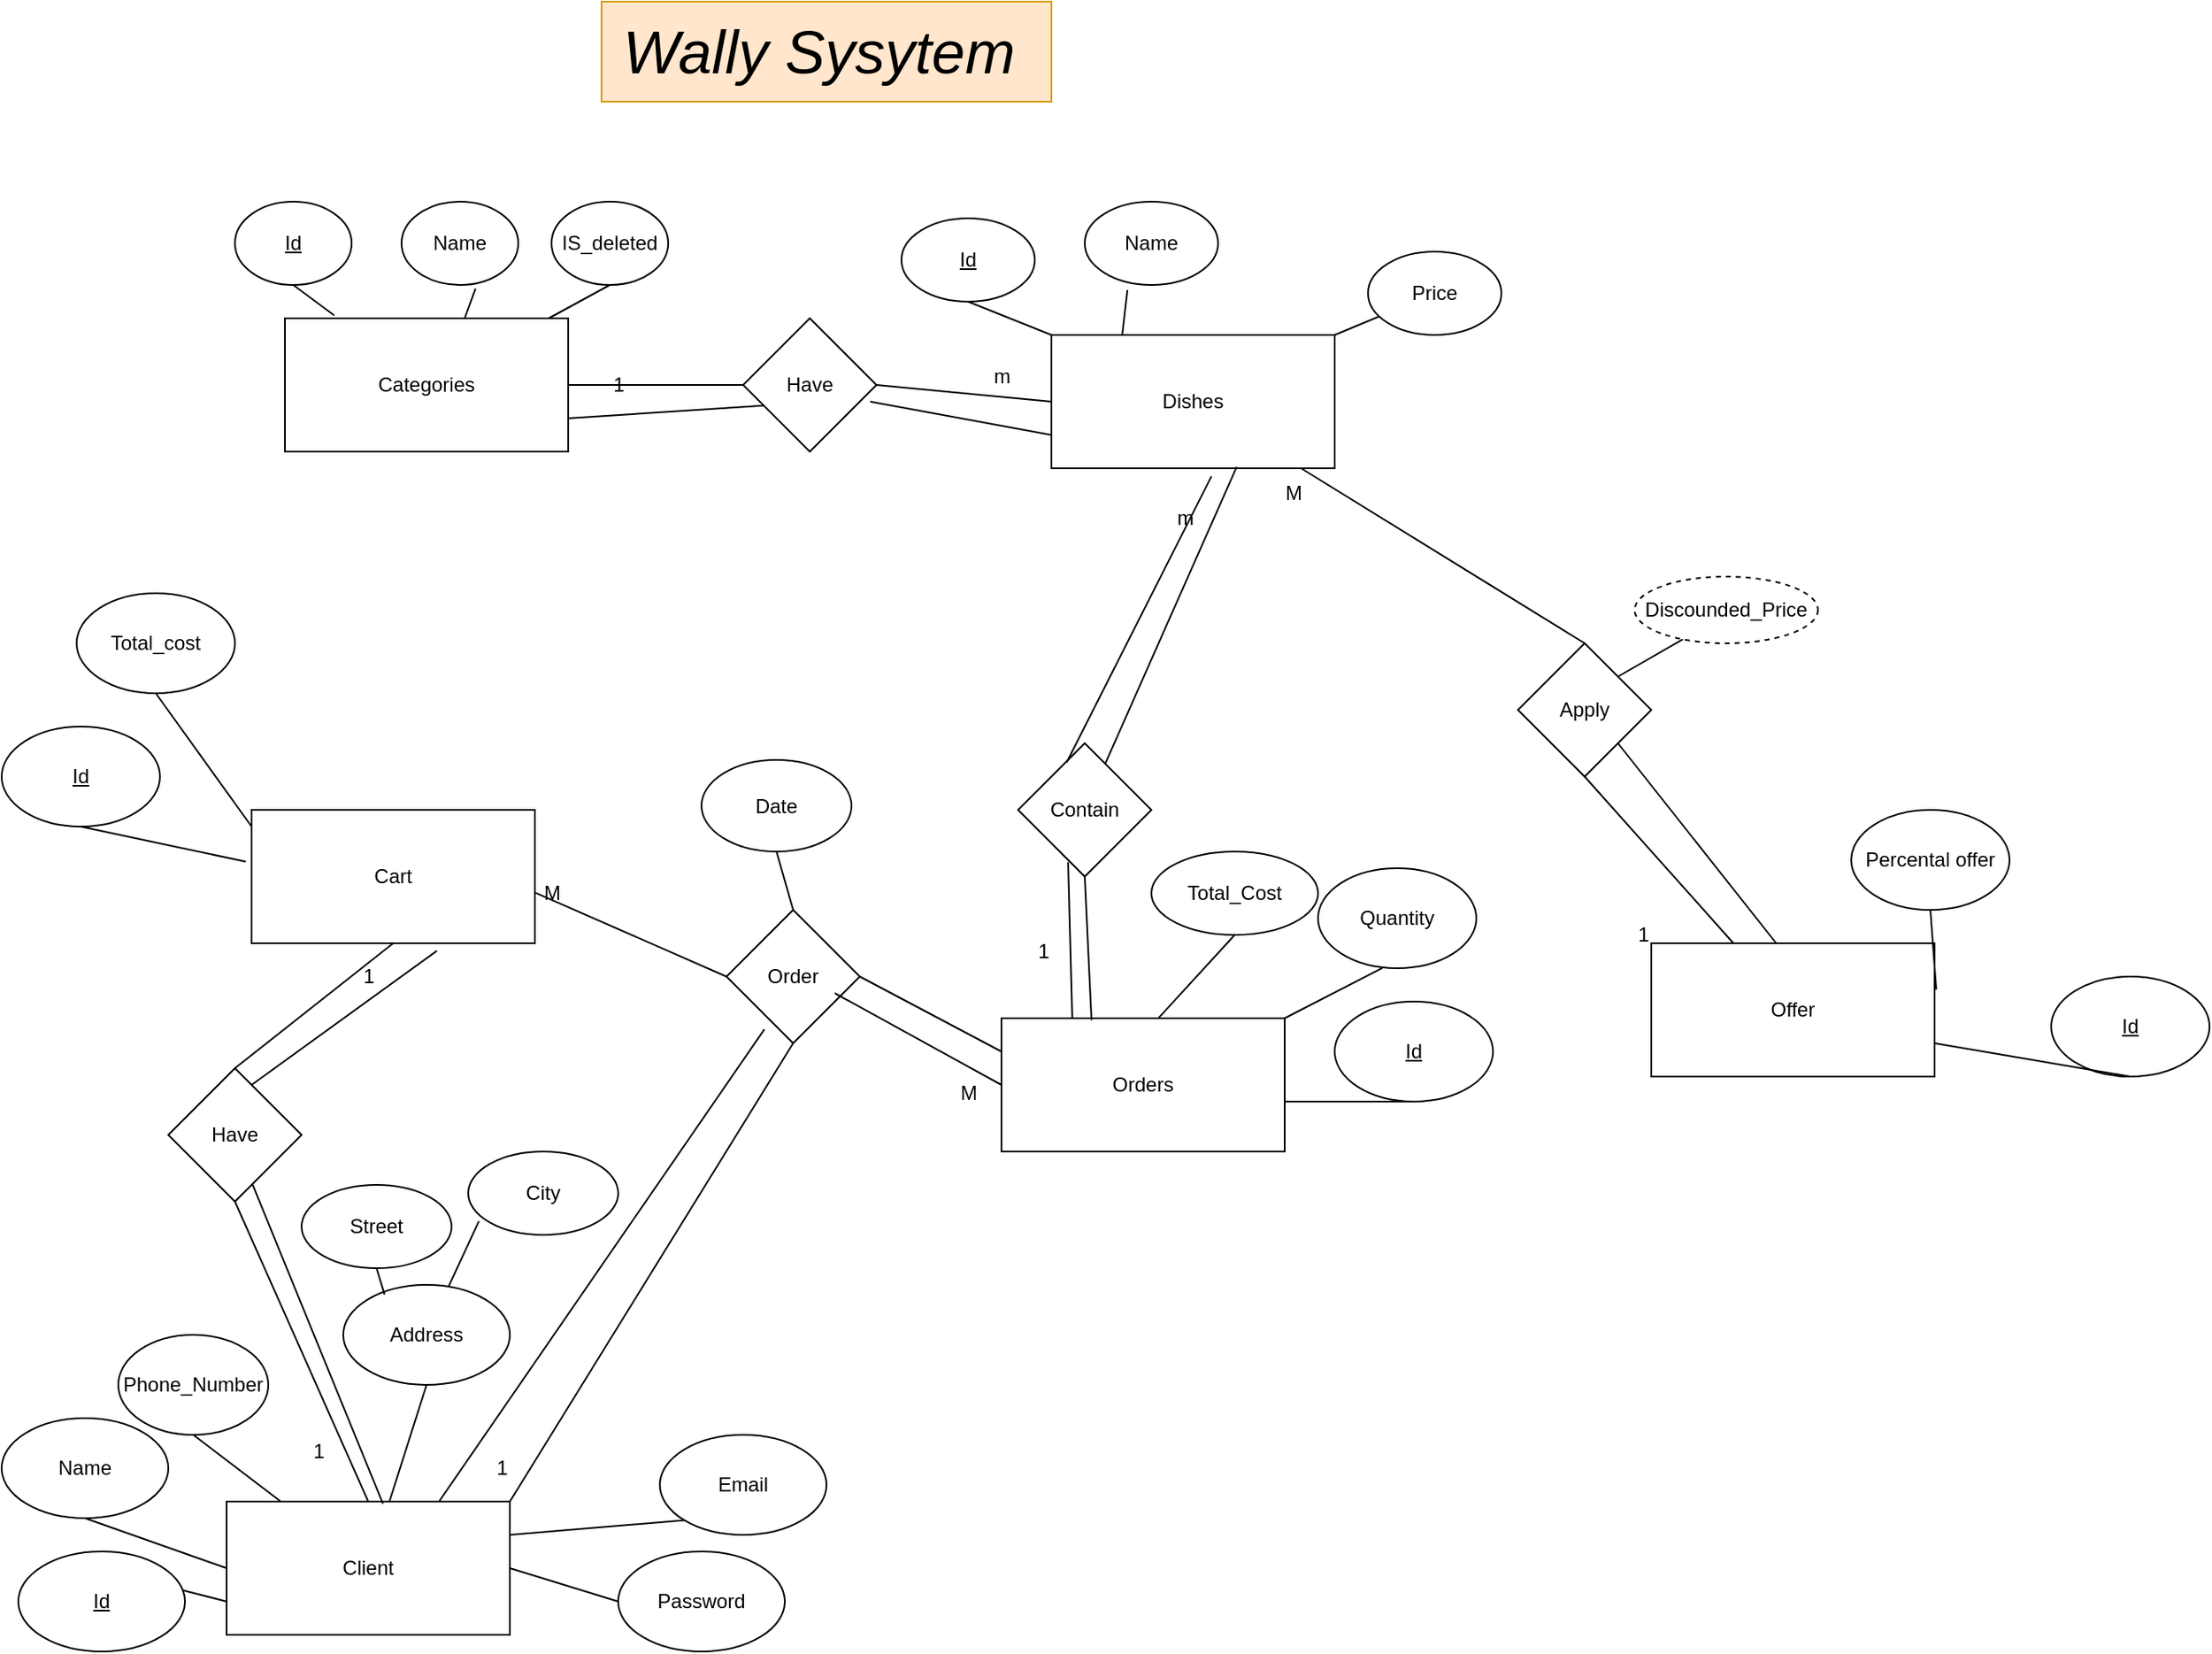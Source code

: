 <mxfile version="20.8.16" type="device"><diagram id="R2lEEEUBdFMjLlhIrx00" name="Page-1"><mxGraphModel dx="2330" dy="877" grid="1" gridSize="10" guides="1" tooltips="1" connect="1" arrows="1" fold="1" page="1" pageScale="1" pageWidth="850" pageHeight="1100" math="0" shadow="0" extFonts="Permanent Marker^https://fonts.googleapis.com/css?family=Permanent+Marker"><root><mxCell id="0"/><mxCell id="1" parent="0"/><mxCell id="Bp0eDXj2Sb70YyS74FqX-1" value="Categories" style="rounded=0;whiteSpace=wrap;html=1;" parent="1" vertex="1"><mxGeometry x="100" y="260" width="170" height="80" as="geometry"/></mxCell><mxCell id="Bp0eDXj2Sb70YyS74FqX-4" value="" style="endArrow=none;html=1;rounded=0;exitX=1;exitY=0.5;exitDx=0;exitDy=0;" parent="1" source="Bp0eDXj2Sb70YyS74FqX-1" edge="1"><mxGeometry width="50" height="50" relative="1" as="geometry"><mxPoint x="400" y="500" as="sourcePoint"/><mxPoint x="280" y="300" as="targetPoint"/></mxGeometry></mxCell><mxCell id="Bp0eDXj2Sb70YyS74FqX-6" value="&lt;font style=&quot;font-size: 36px;&quot;&gt;&lt;i&gt;Wally Sysytem&amp;nbsp;&lt;/i&gt;&lt;/font&gt;" style="text;html=1;align=center;verticalAlign=middle;resizable=0;points=[];autosize=1;strokeColor=#d79b00;fillColor=#ffe6cc;" parent="1" vertex="1"><mxGeometry x="290" y="70" width="270" height="60" as="geometry"/></mxCell><mxCell id="Bp0eDXj2Sb70YyS74FqX-7" value="Offer" style="rounded=0;whiteSpace=wrap;html=1;" parent="1" vertex="1"><mxGeometry x="920" y="635" width="170" height="80" as="geometry"/></mxCell><mxCell id="Bp0eDXj2Sb70YyS74FqX-8" value="Client" style="rounded=0;whiteSpace=wrap;html=1;" parent="1" vertex="1"><mxGeometry x="65" y="970" width="170" height="80" as="geometry"/></mxCell><mxCell id="Bp0eDXj2Sb70YyS74FqX-9" value="Dishes" style="rounded=0;whiteSpace=wrap;html=1;" parent="1" vertex="1"><mxGeometry x="560" y="270" width="170" height="80" as="geometry"/></mxCell><mxCell id="Bp0eDXj2Sb70YyS74FqX-10" value="Orders" style="rounded=0;whiteSpace=wrap;html=1;" parent="1" vertex="1"><mxGeometry x="530" y="680" width="170" height="80" as="geometry"/></mxCell><mxCell id="Bp0eDXj2Sb70YyS74FqX-11" value="Cart" style="rounded=0;whiteSpace=wrap;html=1;" parent="1" vertex="1"><mxGeometry x="80" y="555" width="170" height="80" as="geometry"/></mxCell><mxCell id="Bp0eDXj2Sb70YyS74FqX-12" value="IS_deleted" style="ellipse;whiteSpace=wrap;html=1;" parent="1" vertex="1"><mxGeometry x="260" y="190" width="70" height="50" as="geometry"/></mxCell><mxCell id="Bp0eDXj2Sb70YyS74FqX-13" value="Name" style="ellipse;whiteSpace=wrap;html=1;" parent="1" vertex="1"><mxGeometry x="170" y="190" width="70" height="50" as="geometry"/></mxCell><mxCell id="Bp0eDXj2Sb70YyS74FqX-14" value="&lt;u&gt;Id&lt;/u&gt;" style="ellipse;whiteSpace=wrap;html=1;" parent="1" vertex="1"><mxGeometry x="70" y="190" width="70" height="50" as="geometry"/></mxCell><mxCell id="Bp0eDXj2Sb70YyS74FqX-15" value="" style="endArrow=none;html=1;rounded=0;entryX=0.5;entryY=1;entryDx=0;entryDy=0;" parent="1" source="Bp0eDXj2Sb70YyS74FqX-1" target="Bp0eDXj2Sb70YyS74FqX-12" edge="1"><mxGeometry width="50" height="50" relative="1" as="geometry"><mxPoint x="350" y="370" as="sourcePoint"/><mxPoint x="400" y="320" as="targetPoint"/></mxGeometry></mxCell><mxCell id="Bp0eDXj2Sb70YyS74FqX-16" value="" style="endArrow=none;html=1;rounded=0;entryX=0.5;entryY=1;entryDx=0;entryDy=0;exitX=0.174;exitY=-0.022;exitDx=0;exitDy=0;exitPerimeter=0;" parent="1" source="Bp0eDXj2Sb70YyS74FqX-1" target="Bp0eDXj2Sb70YyS74FqX-14" edge="1"><mxGeometry width="50" height="50" relative="1" as="geometry"><mxPoint x="268.333" y="270" as="sourcePoint"/><mxPoint x="305" y="250" as="targetPoint"/></mxGeometry></mxCell><mxCell id="Bp0eDXj2Sb70YyS74FqX-17" value="" style="endArrow=none;html=1;rounded=0;entryX=0.634;entryY=1.044;entryDx=0;entryDy=0;entryPerimeter=0;exitX=0.635;exitY=-0.003;exitDx=0;exitDy=0;exitPerimeter=0;" parent="1" source="Bp0eDXj2Sb70YyS74FqX-1" target="Bp0eDXj2Sb70YyS74FqX-13" edge="1"><mxGeometry width="50" height="50" relative="1" as="geometry"><mxPoint x="278.333" y="280" as="sourcePoint"/><mxPoint x="315" y="260" as="targetPoint"/></mxGeometry></mxCell><mxCell id="Bp0eDXj2Sb70YyS74FqX-18" value="Price" style="ellipse;whiteSpace=wrap;html=1;" parent="1" vertex="1"><mxGeometry x="750" y="220" width="80" height="50" as="geometry"/></mxCell><mxCell id="Bp0eDXj2Sb70YyS74FqX-19" value="&lt;u&gt;Id&lt;/u&gt;" style="ellipse;whiteSpace=wrap;html=1;" parent="1" vertex="1"><mxGeometry x="470" y="200" width="80" height="50" as="geometry"/></mxCell><mxCell id="Bp0eDXj2Sb70YyS74FqX-20" value="Name" style="ellipse;whiteSpace=wrap;html=1;" parent="1" vertex="1"><mxGeometry x="580" y="190" width="80" height="50" as="geometry"/></mxCell><mxCell id="Bp0eDXj2Sb70YyS74FqX-22" value="" style="endArrow=none;html=1;rounded=0;entryX=0.5;entryY=1;entryDx=0;entryDy=0;exitX=0;exitY=0;exitDx=0;exitDy=0;" parent="1" source="Bp0eDXj2Sb70YyS74FqX-9" target="Bp0eDXj2Sb70YyS74FqX-19" edge="1"><mxGeometry width="50" height="50" relative="1" as="geometry"><mxPoint x="350" y="370" as="sourcePoint"/><mxPoint x="400" y="320" as="targetPoint"/></mxGeometry></mxCell><mxCell id="Bp0eDXj2Sb70YyS74FqX-24" value="" style="endArrow=none;html=1;rounded=0;entryX=0.32;entryY=1.06;entryDx=0;entryDy=0;entryPerimeter=0;exitX=0.25;exitY=0;exitDx=0;exitDy=0;" parent="1" source="Bp0eDXj2Sb70YyS74FqX-9" target="Bp0eDXj2Sb70YyS74FqX-20" edge="1"><mxGeometry width="50" height="50" relative="1" as="geometry"><mxPoint x="350" y="370" as="sourcePoint"/><mxPoint x="400" y="320" as="targetPoint"/></mxGeometry></mxCell><mxCell id="Bp0eDXj2Sb70YyS74FqX-25" value="" style="endArrow=none;html=1;rounded=0;exitX=1;exitY=0;exitDx=0;exitDy=0;" parent="1" source="Bp0eDXj2Sb70YyS74FqX-9" target="Bp0eDXj2Sb70YyS74FqX-18" edge="1"><mxGeometry width="50" height="50" relative="1" as="geometry"><mxPoint x="632.5" y="280" as="sourcePoint"/><mxPoint x="615.6" y="253" as="targetPoint"/></mxGeometry></mxCell><mxCell id="Bp0eDXj2Sb70YyS74FqX-26" value="" style="endArrow=none;html=1;rounded=0;entryX=0.264;entryY=0.94;entryDx=0;entryDy=0;exitX=1;exitY=0;exitDx=0;exitDy=0;entryPerimeter=0;" parent="1" source="Bp0eDXj2Sb70YyS74FqX-84" target="hgHMD0EmbhC4iWN5f1gG-3" edge="1"><mxGeometry width="50" height="50" relative="1" as="geometry"><mxPoint x="642.5" y="290" as="sourcePoint"/><mxPoint x="904.676" y="447.767" as="targetPoint"/></mxGeometry></mxCell><mxCell id="Bp0eDXj2Sb70YyS74FqX-28" value="Name" style="ellipse;whiteSpace=wrap;html=1;" parent="1" vertex="1"><mxGeometry x="-70" y="920" width="100" height="60" as="geometry"/></mxCell><mxCell id="Bp0eDXj2Sb70YyS74FqX-29" value="Phone_Number" style="ellipse;whiteSpace=wrap;html=1;" parent="1" vertex="1"><mxGeometry y="870" width="90" height="60" as="geometry"/></mxCell><mxCell id="Bp0eDXj2Sb70YyS74FqX-30" value="Address" style="ellipse;whiteSpace=wrap;html=1;" parent="1" vertex="1"><mxGeometry x="135" y="840" width="100" height="60" as="geometry"/></mxCell><mxCell id="Bp0eDXj2Sb70YyS74FqX-31" value="" style="endArrow=none;html=1;rounded=0;entryX=0.5;entryY=1;entryDx=0;entryDy=0;" parent="1" source="Bp0eDXj2Sb70YyS74FqX-8" target="Bp0eDXj2Sb70YyS74FqX-30" edge="1"><mxGeometry width="50" height="50" relative="1" as="geometry"><mxPoint x="170" y="1040" as="sourcePoint"/><mxPoint x="220" y="990" as="targetPoint"/></mxGeometry></mxCell><mxCell id="Bp0eDXj2Sb70YyS74FqX-32" value="" style="endArrow=none;html=1;rounded=0;entryX=0.5;entryY=1;entryDx=0;entryDy=0;exitX=0;exitY=0.5;exitDx=0;exitDy=0;" parent="1" source="Bp0eDXj2Sb70YyS74FqX-8" target="Bp0eDXj2Sb70YyS74FqX-28" edge="1"><mxGeometry width="50" height="50" relative="1" as="geometry"><mxPoint x="170" y="1040" as="sourcePoint"/><mxPoint x="220" y="990" as="targetPoint"/></mxGeometry></mxCell><mxCell id="Bp0eDXj2Sb70YyS74FqX-33" value="" style="endArrow=none;html=1;rounded=0;entryX=0.5;entryY=1;entryDx=0;entryDy=0;" parent="1" source="Bp0eDXj2Sb70YyS74FqX-8" target="Bp0eDXj2Sb70YyS74FqX-29" edge="1"><mxGeometry width="50" height="50" relative="1" as="geometry"><mxPoint x="170" y="1040" as="sourcePoint"/><mxPoint x="80" y="930" as="targetPoint"/></mxGeometry></mxCell><mxCell id="Bp0eDXj2Sb70YyS74FqX-34" value="Email" style="ellipse;whiteSpace=wrap;html=1;" parent="1" vertex="1"><mxGeometry x="325" y="930" width="100" height="60" as="geometry"/></mxCell><mxCell id="Bp0eDXj2Sb70YyS74FqX-35" value="&lt;u&gt;Id&lt;/u&gt;" style="ellipse;whiteSpace=wrap;html=1;" parent="1" vertex="1"><mxGeometry x="-60" y="1000" width="100" height="60" as="geometry"/></mxCell><mxCell id="Bp0eDXj2Sb70YyS74FqX-36" value="Street" style="ellipse;whiteSpace=wrap;html=1;" parent="1" vertex="1"><mxGeometry x="110" y="780" width="90" height="50" as="geometry"/></mxCell><mxCell id="Bp0eDXj2Sb70YyS74FqX-37" value="City" style="ellipse;whiteSpace=wrap;html=1;" parent="1" vertex="1"><mxGeometry x="210" y="760" width="90" height="50" as="geometry"/></mxCell><mxCell id="Bp0eDXj2Sb70YyS74FqX-38" value="" style="endArrow=none;html=1;rounded=0;entryX=0.5;entryY=1;entryDx=0;entryDy=0;exitX=0.248;exitY=0.097;exitDx=0;exitDy=0;exitPerimeter=0;" parent="1" source="Bp0eDXj2Sb70YyS74FqX-30" target="Bp0eDXj2Sb70YyS74FqX-36" edge="1"><mxGeometry width="50" height="50" relative="1" as="geometry"><mxPoint x="205" y="850" as="sourcePoint"/><mxPoint x="220" y="990" as="targetPoint"/></mxGeometry></mxCell><mxCell id="Bp0eDXj2Sb70YyS74FqX-39" value="" style="endArrow=none;html=1;rounded=0;entryX=0.071;entryY=0.836;entryDx=0;entryDy=0;entryPerimeter=0;" parent="1" source="Bp0eDXj2Sb70YyS74FqX-30" target="Bp0eDXj2Sb70YyS74FqX-37" edge="1"><mxGeometry width="50" height="50" relative="1" as="geometry"><mxPoint x="214.8" y="865.82" as="sourcePoint"/><mxPoint x="215" y="840" as="targetPoint"/></mxGeometry></mxCell><mxCell id="Bp0eDXj2Sb70YyS74FqX-40" value="Password" style="ellipse;whiteSpace=wrap;html=1;" parent="1" vertex="1"><mxGeometry x="300" y="1000" width="100" height="60" as="geometry"/></mxCell><mxCell id="Bp0eDXj2Sb70YyS74FqX-41" value="" style="endArrow=none;html=1;rounded=0;entryX=0;entryY=1;entryDx=0;entryDy=0;exitX=1;exitY=0.25;exitDx=0;exitDy=0;" parent="1" source="Bp0eDXj2Sb70YyS74FqX-8" target="Bp0eDXj2Sb70YyS74FqX-34" edge="1"><mxGeometry width="50" height="50" relative="1" as="geometry"><mxPoint x="170" y="1040" as="sourcePoint"/><mxPoint x="220" y="990" as="targetPoint"/></mxGeometry></mxCell><mxCell id="Bp0eDXj2Sb70YyS74FqX-42" value="" style="endArrow=none;html=1;rounded=0;entryX=0;entryY=0.5;entryDx=0;entryDy=0;exitX=1;exitY=0.5;exitDx=0;exitDy=0;" parent="1" source="Bp0eDXj2Sb70YyS74FqX-8" target="Bp0eDXj2Sb70YyS74FqX-40" edge="1"><mxGeometry width="50" height="50" relative="1" as="geometry"><mxPoint x="240" y="990" as="sourcePoint"/><mxPoint x="319.645" y="951.213" as="targetPoint"/></mxGeometry></mxCell><mxCell id="Bp0eDXj2Sb70YyS74FqX-43" value="Total_cost" style="ellipse;whiteSpace=wrap;html=1;" parent="1" vertex="1"><mxGeometry x="-25" y="425" width="95" height="60" as="geometry"/></mxCell><mxCell id="Bp0eDXj2Sb70YyS74FqX-45" value="Quantity" style="ellipse;whiteSpace=wrap;html=1;" parent="1" vertex="1"><mxGeometry x="720" y="590" width="95" height="60" as="geometry"/></mxCell><mxCell id="Bp0eDXj2Sb70YyS74FqX-46" value="&lt;u&gt;Id&lt;/u&gt;" style="ellipse;whiteSpace=wrap;html=1;" parent="1" vertex="1"><mxGeometry x="-70" y="505" width="95" height="60" as="geometry"/></mxCell><mxCell id="Bp0eDXj2Sb70YyS74FqX-47" value="&lt;u&gt;Id&lt;/u&gt;" style="ellipse;whiteSpace=wrap;html=1;" parent="1" vertex="1"><mxGeometry x="1160" y="655" width="95" height="60" as="geometry"/></mxCell><mxCell id="Bp0eDXj2Sb70YyS74FqX-48" value="&lt;u&gt;Id&lt;/u&gt;" style="ellipse;whiteSpace=wrap;html=1;" parent="1" vertex="1"><mxGeometry x="730" y="670" width="95" height="60" as="geometry"/></mxCell><mxCell id="Bp0eDXj2Sb70YyS74FqX-49" value="" style="endArrow=none;html=1;rounded=0;entryX=0.5;entryY=1;entryDx=0;entryDy=0;" parent="1" target="Bp0eDXj2Sb70YyS74FqX-48" edge="1"><mxGeometry width="50" height="50" relative="1" as="geometry"><mxPoint x="700" y="730" as="sourcePoint"/><mxPoint x="345" y="695" as="targetPoint"/></mxGeometry></mxCell><mxCell id="Bp0eDXj2Sb70YyS74FqX-50" value="" style="endArrow=none;html=1;rounded=0;entryX=0.407;entryY=0.997;entryDx=0;entryDy=0;entryPerimeter=0;exitX=1;exitY=0;exitDx=0;exitDy=0;" parent="1" source="Bp0eDXj2Sb70YyS74FqX-10" target="Bp0eDXj2Sb70YyS74FqX-45" edge="1"><mxGeometry width="50" height="50" relative="1" as="geometry"><mxPoint x="505" y="675" as="sourcePoint"/><mxPoint x="633.03" y="644.82" as="targetPoint"/></mxGeometry></mxCell><mxCell id="Bp0eDXj2Sb70YyS74FqX-52" value="" style="endArrow=none;html=1;rounded=0;exitX=0.5;exitY=1;exitDx=0;exitDy=0;entryX=-0.021;entryY=0.388;entryDx=0;entryDy=0;entryPerimeter=0;" parent="1" source="Bp0eDXj2Sb70YyS74FqX-46" target="Bp0eDXj2Sb70YyS74FqX-11" edge="1"><mxGeometry width="50" height="50" relative="1" as="geometry"><mxPoint x="190" y="440" as="sourcePoint"/><mxPoint x="240" y="390" as="targetPoint"/></mxGeometry></mxCell><mxCell id="Bp0eDXj2Sb70YyS74FqX-56" value="" style="endArrow=none;html=1;rounded=0;entryX=0.5;entryY=1;entryDx=0;entryDy=0;" parent="1" target="Bp0eDXj2Sb70YyS74FqX-43" edge="1"><mxGeometry width="50" height="50" relative="1" as="geometry"><mxPoint x="80" y="565" as="sourcePoint"/><mxPoint x="510" y="295" as="targetPoint"/></mxGeometry></mxCell><mxCell id="Bp0eDXj2Sb70YyS74FqX-57" value="Percental offer" style="ellipse;whiteSpace=wrap;html=1;" parent="1" vertex="1"><mxGeometry x="1040" y="555" width="95" height="60" as="geometry"/></mxCell><mxCell id="Bp0eDXj2Sb70YyS74FqX-58" value="" style="endArrow=none;html=1;rounded=0;exitX=0.5;exitY=1;exitDx=0;exitDy=0;entryX=1;entryY=0.75;entryDx=0;entryDy=0;" parent="1" source="Bp0eDXj2Sb70YyS74FqX-47" target="Bp0eDXj2Sb70YyS74FqX-7" edge="1"><mxGeometry width="50" height="50" relative="1" as="geometry"><mxPoint x="450" y="640" as="sourcePoint"/><mxPoint x="500" y="590" as="targetPoint"/></mxGeometry></mxCell><mxCell id="Bp0eDXj2Sb70YyS74FqX-59" value="" style="endArrow=none;html=1;rounded=0;exitX=0.5;exitY=1;exitDx=0;exitDy=0;entryX=1.006;entryY=0.348;entryDx=0;entryDy=0;entryPerimeter=0;" parent="1" source="Bp0eDXj2Sb70YyS74FqX-57" target="Bp0eDXj2Sb70YyS74FqX-7" edge="1"><mxGeometry width="50" height="50" relative="1" as="geometry"><mxPoint x="642.5" y="800" as="sourcePoint"/><mxPoint x="677.857" y="830" as="targetPoint"/></mxGeometry></mxCell><mxCell id="Bp0eDXj2Sb70YyS74FqX-60" value="" style="endArrow=none;html=1;rounded=0;exitX=0.986;exitY=0.387;exitDx=0;exitDy=0;exitPerimeter=0;entryX=0;entryY=0.75;entryDx=0;entryDy=0;" parent="1" source="Bp0eDXj2Sb70YyS74FqX-35" target="Bp0eDXj2Sb70YyS74FqX-8" edge="1"><mxGeometry width="50" height="50" relative="1" as="geometry"><mxPoint x="155" y="885" as="sourcePoint"/><mxPoint x="205" y="835" as="targetPoint"/></mxGeometry></mxCell><mxCell id="Bp0eDXj2Sb70YyS74FqX-61" value="Have" style="rhombus;whiteSpace=wrap;html=1;" parent="1" vertex="1"><mxGeometry x="30" y="710" width="80" height="80" as="geometry"/></mxCell><mxCell id="Bp0eDXj2Sb70YyS74FqX-62" value="" style="endArrow=none;html=1;rounded=0;exitX=0.5;exitY=0;exitDx=0;exitDy=0;entryX=0.5;entryY=1;entryDx=0;entryDy=0;" parent="1" source="Bp0eDXj2Sb70YyS74FqX-61" target="Bp0eDXj2Sb70YyS74FqX-11" edge="1"><mxGeometry width="50" height="50" relative="1" as="geometry"><mxPoint x="480" y="725" as="sourcePoint"/><mxPoint x="530" y="675" as="targetPoint"/></mxGeometry></mxCell><mxCell id="Bp0eDXj2Sb70YyS74FqX-63" value="" style="endArrow=none;html=1;rounded=0;exitX=0.5;exitY=1;exitDx=0;exitDy=0;entryX=0.5;entryY=0;entryDx=0;entryDy=0;" parent="1" source="Bp0eDXj2Sb70YyS74FqX-61" target="Bp0eDXj2Sb70YyS74FqX-8" edge="1"><mxGeometry width="50" height="50" relative="1" as="geometry"><mxPoint x="350" y="720" as="sourcePoint"/><mxPoint x="400" y="670" as="targetPoint"/></mxGeometry></mxCell><mxCell id="Bp0eDXj2Sb70YyS74FqX-64" value="" style="endArrow=none;html=1;rounded=0;entryX=0.654;entryY=1.057;entryDx=0;entryDy=0;entryPerimeter=0;exitX=0.625;exitY=0.125;exitDx=0;exitDy=0;exitPerimeter=0;" parent="1" source="Bp0eDXj2Sb70YyS74FqX-61" target="Bp0eDXj2Sb70YyS74FqX-11" edge="1"><mxGeometry width="50" height="50" relative="1" as="geometry"><mxPoint x="480" y="725" as="sourcePoint"/><mxPoint x="530" y="675" as="targetPoint"/></mxGeometry></mxCell><mxCell id="Bp0eDXj2Sb70YyS74FqX-65" value="" style="endArrow=none;html=1;rounded=0;exitX=0.63;exitY=0.867;exitDx=0;exitDy=0;exitPerimeter=0;entryX=0.552;entryY=0.017;entryDx=0;entryDy=0;entryPerimeter=0;" parent="1" source="Bp0eDXj2Sb70YyS74FqX-61" target="Bp0eDXj2Sb70YyS74FqX-8" edge="1"><mxGeometry width="50" height="50" relative="1" as="geometry"><mxPoint x="350" y="720" as="sourcePoint"/><mxPoint x="400" y="670" as="targetPoint"/></mxGeometry></mxCell><mxCell id="Bp0eDXj2Sb70YyS74FqX-66" value="1" style="text;html=1;align=center;verticalAlign=middle;resizable=0;points=[];autosize=1;strokeColor=none;fillColor=none;" parent="1" vertex="1"><mxGeometry x="135" y="640" width="30" height="30" as="geometry"/></mxCell><mxCell id="Bp0eDXj2Sb70YyS74FqX-67" value="1" style="text;html=1;align=center;verticalAlign=middle;resizable=0;points=[];autosize=1;strokeColor=none;fillColor=none;" parent="1" vertex="1"><mxGeometry x="105" y="925" width="30" height="30" as="geometry"/></mxCell><mxCell id="Bp0eDXj2Sb70YyS74FqX-68" value="Have" style="rhombus;whiteSpace=wrap;html=1;" parent="1" vertex="1"><mxGeometry x="375" y="260" width="80" height="80" as="geometry"/></mxCell><mxCell id="Bp0eDXj2Sb70YyS74FqX-69" value="" style="endArrow=none;html=1;rounded=0;exitX=1;exitY=0.5;exitDx=0;exitDy=0;entryX=0;entryY=0.5;entryDx=0;entryDy=0;" parent="1" source="Bp0eDXj2Sb70YyS74FqX-68" target="Bp0eDXj2Sb70YyS74FqX-9" edge="1"><mxGeometry width="50" height="50" relative="1" as="geometry"><mxPoint x="480" y="365" as="sourcePoint"/><mxPoint x="530" y="315" as="targetPoint"/></mxGeometry></mxCell><mxCell id="Bp0eDXj2Sb70YyS74FqX-70" value="" style="endArrow=none;html=1;rounded=0;exitX=1;exitY=0.5;exitDx=0;exitDy=0;entryX=0;entryY=0.5;entryDx=0;entryDy=0;" parent="1" source="Bp0eDXj2Sb70YyS74FqX-1" target="Bp0eDXj2Sb70YyS74FqX-68" edge="1"><mxGeometry width="50" height="50" relative="1" as="geometry"><mxPoint x="480" y="365" as="sourcePoint"/><mxPoint x="530" y="315" as="targetPoint"/></mxGeometry></mxCell><mxCell id="Bp0eDXj2Sb70YyS74FqX-71" value="" style="endArrow=none;html=1;rounded=0;exitX=0.953;exitY=0.625;exitDx=0;exitDy=0;exitPerimeter=0;entryX=0;entryY=0.75;entryDx=0;entryDy=0;" parent="1" source="Bp0eDXj2Sb70YyS74FqX-68" target="Bp0eDXj2Sb70YyS74FqX-9" edge="1"><mxGeometry width="50" height="50" relative="1" as="geometry"><mxPoint x="480" y="365" as="sourcePoint"/><mxPoint x="530" y="315" as="targetPoint"/></mxGeometry></mxCell><mxCell id="Bp0eDXj2Sb70YyS74FqX-72" value="" style="endArrow=none;html=1;rounded=0;exitX=1;exitY=0.75;exitDx=0;exitDy=0;entryX=0.153;entryY=0.655;entryDx=0;entryDy=0;entryPerimeter=0;" parent="1" source="Bp0eDXj2Sb70YyS74FqX-1" target="Bp0eDXj2Sb70YyS74FqX-68" edge="1"><mxGeometry width="50" height="50" relative="1" as="geometry"><mxPoint x="480" y="365" as="sourcePoint"/><mxPoint x="530" y="315" as="targetPoint"/></mxGeometry></mxCell><mxCell id="Bp0eDXj2Sb70YyS74FqX-73" value="1" style="text;html=1;align=center;verticalAlign=middle;resizable=0;points=[];autosize=1;strokeColor=none;fillColor=none;" parent="1" vertex="1"><mxGeometry x="285" y="285" width="30" height="30" as="geometry"/></mxCell><mxCell id="Bp0eDXj2Sb70YyS74FqX-74" value="m" style="text;html=1;align=center;verticalAlign=middle;resizable=0;points=[];autosize=1;strokeColor=none;fillColor=none;" parent="1" vertex="1"><mxGeometry x="515" y="280" width="30" height="30" as="geometry"/></mxCell><mxCell id="Bp0eDXj2Sb70YyS74FqX-76" value="Contain" style="rhombus;whiteSpace=wrap;html=1;" parent="1" vertex="1"><mxGeometry x="540" y="515" width="80" height="80" as="geometry"/></mxCell><mxCell id="Bp0eDXj2Sb70YyS74FqX-77" value="" style="endArrow=none;html=1;rounded=0;entryX=0.654;entryY=0.99;entryDx=0;entryDy=0;entryPerimeter=0;" parent="1" source="Bp0eDXj2Sb70YyS74FqX-76" target="Bp0eDXj2Sb70YyS74FqX-9" edge="1"><mxGeometry width="50" height="50" relative="1" as="geometry"><mxPoint x="490" y="475" as="sourcePoint"/><mxPoint x="643.81" y="458.81" as="targetPoint"/></mxGeometry></mxCell><mxCell id="Bp0eDXj2Sb70YyS74FqX-78" value="" style="endArrow=none;html=1;rounded=0;entryX=0.5;entryY=1;entryDx=0;entryDy=0;exitX=0.318;exitY=0.015;exitDx=0;exitDy=0;exitPerimeter=0;" parent="1" source="Bp0eDXj2Sb70YyS74FqX-10" target="Bp0eDXj2Sb70YyS74FqX-76" edge="1"><mxGeometry width="50" height="50" relative="1" as="geometry"><mxPoint x="335" y="580" as="sourcePoint"/><mxPoint x="488.81" y="563.81" as="targetPoint"/></mxGeometry></mxCell><mxCell id="Bp0eDXj2Sb70YyS74FqX-80" value="M" style="text;html=1;align=center;verticalAlign=middle;resizable=0;points=[];autosize=1;strokeColor=none;fillColor=none;" parent="1" vertex="1"><mxGeometry x="690" y="350" width="30" height="30" as="geometry"/></mxCell><mxCell id="Bp0eDXj2Sb70YyS74FqX-81" value="1" style="text;html=1;align=center;verticalAlign=middle;resizable=0;points=[];autosize=1;strokeColor=none;fillColor=none;" parent="1" vertex="1"><mxGeometry x="540" y="625" width="30" height="30" as="geometry"/></mxCell><mxCell id="Bp0eDXj2Sb70YyS74FqX-82" value="" style="endArrow=none;html=1;rounded=0;entryX=0.565;entryY=1.06;entryDx=0;entryDy=0;entryPerimeter=0;exitX=0.365;exitY=0.142;exitDx=0;exitDy=0;exitPerimeter=0;" parent="1" source="Bp0eDXj2Sb70YyS74FqX-76" target="Bp0eDXj2Sb70YyS74FqX-9" edge="1"><mxGeometry width="50" height="50" relative="1" as="geometry"><mxPoint x="480" y="465" as="sourcePoint"/><mxPoint x="530" y="415" as="targetPoint"/></mxGeometry></mxCell><mxCell id="Bp0eDXj2Sb70YyS74FqX-83" value="" style="endArrow=none;html=1;rounded=0;exitX=0.25;exitY=0;exitDx=0;exitDy=0;entryX=0.375;entryY=0.892;entryDx=0;entryDy=0;entryPerimeter=0;" parent="1" source="Bp0eDXj2Sb70YyS74FqX-10" target="Bp0eDXj2Sb70YyS74FqX-76" edge="1"><mxGeometry width="50" height="50" relative="1" as="geometry"><mxPoint x="534.2" y="531.36" as="sourcePoint"/><mxPoint x="535" y="580" as="targetPoint"/></mxGeometry></mxCell><mxCell id="Bp0eDXj2Sb70YyS74FqX-84" value="Apply" style="rhombus;whiteSpace=wrap;html=1;" parent="1" vertex="1"><mxGeometry x="840" y="455" width="80" height="80" as="geometry"/></mxCell><mxCell id="Bp0eDXj2Sb70YyS74FqX-85" value="" style="endArrow=none;html=1;rounded=0;exitX=0.5;exitY=0;exitDx=0;exitDy=0;" parent="1" source="Bp0eDXj2Sb70YyS74FqX-84" target="Bp0eDXj2Sb70YyS74FqX-9" edge="1"><mxGeometry width="50" height="50" relative="1" as="geometry"><mxPoint x="480" y="645" as="sourcePoint"/><mxPoint x="530" y="595" as="targetPoint"/></mxGeometry></mxCell><mxCell id="Bp0eDXj2Sb70YyS74FqX-86" value="" style="endArrow=none;html=1;rounded=0;entryX=0.5;entryY=1;entryDx=0;entryDy=0;" parent="1" source="Bp0eDXj2Sb70YyS74FqX-7" target="Bp0eDXj2Sb70YyS74FqX-84" edge="1"><mxGeometry width="50" height="50" relative="1" as="geometry"><mxPoint x="480" y="645" as="sourcePoint"/><mxPoint x="530" y="595" as="targetPoint"/></mxGeometry></mxCell><mxCell id="Bp0eDXj2Sb70YyS74FqX-87" value="" style="endArrow=none;html=1;rounded=0;exitX=0.441;exitY=0;exitDx=0;exitDy=0;exitPerimeter=0;entryX=1;entryY=1;entryDx=0;entryDy=0;" parent="1" source="Bp0eDXj2Sb70YyS74FqX-7" target="Bp0eDXj2Sb70YyS74FqX-84" edge="1"><mxGeometry width="50" height="50" relative="1" as="geometry"><mxPoint x="480" y="645" as="sourcePoint"/><mxPoint x="530" y="595" as="targetPoint"/></mxGeometry></mxCell><mxCell id="Bp0eDXj2Sb70YyS74FqX-88" value="1" style="text;html=1;align=center;verticalAlign=middle;resizable=0;points=[];autosize=1;strokeColor=none;fillColor=none;" parent="1" vertex="1"><mxGeometry x="900" y="615" width="30" height="30" as="geometry"/></mxCell><mxCell id="Bp0eDXj2Sb70YyS74FqX-89" value="m" style="text;html=1;align=center;verticalAlign=middle;resizable=0;points=[];autosize=1;strokeColor=none;fillColor=none;" parent="1" vertex="1"><mxGeometry x="625" y="365" width="30" height="30" as="geometry"/></mxCell><mxCell id="Bp0eDXj2Sb70YyS74FqX-90" value="Order" style="rhombus;whiteSpace=wrap;html=1;" parent="1" vertex="1"><mxGeometry x="365" y="615" width="80" height="80" as="geometry"/></mxCell><mxCell id="Bp0eDXj2Sb70YyS74FqX-91" value="" style="endArrow=none;html=1;rounded=0;entryX=0;entryY=0.5;entryDx=0;entryDy=0;" parent="1" target="Bp0eDXj2Sb70YyS74FqX-10" edge="1"><mxGeometry width="50" height="50" relative="1" as="geometry"><mxPoint x="430" y="665" as="sourcePoint"/><mxPoint x="570" y="635" as="targetPoint"/></mxGeometry></mxCell><mxCell id="Bp0eDXj2Sb70YyS74FqX-92" value="" style="endArrow=none;html=1;rounded=0;exitX=0.998;exitY=0.618;exitDx=0;exitDy=0;exitPerimeter=0;entryX=0;entryY=0.5;entryDx=0;entryDy=0;" parent="1" source="Bp0eDXj2Sb70YyS74FqX-11" target="Bp0eDXj2Sb70YyS74FqX-90" edge="1"><mxGeometry width="50" height="50" relative="1" as="geometry"><mxPoint x="520" y="685" as="sourcePoint"/><mxPoint x="570" y="635" as="targetPoint"/></mxGeometry></mxCell><mxCell id="Bp0eDXj2Sb70YyS74FqX-93" value="M" style="text;html=1;align=center;verticalAlign=middle;resizable=0;points=[];autosize=1;strokeColor=none;fillColor=none;" parent="1" vertex="1"><mxGeometry x="245" y="590" width="30" height="30" as="geometry"/></mxCell><mxCell id="Bp0eDXj2Sb70YyS74FqX-94" value="M" style="text;html=1;align=center;verticalAlign=middle;resizable=0;points=[];autosize=1;strokeColor=none;fillColor=none;" parent="1" vertex="1"><mxGeometry x="495" y="710" width="30" height="30" as="geometry"/></mxCell><mxCell id="Bp0eDXj2Sb70YyS74FqX-95" value="" style="endArrow=none;html=1;rounded=0;entryX=0;entryY=0.25;entryDx=0;entryDy=0;exitX=1;exitY=0.5;exitDx=0;exitDy=0;" parent="1" source="Bp0eDXj2Sb70YyS74FqX-90" target="Bp0eDXj2Sb70YyS74FqX-10" edge="1"><mxGeometry width="50" height="50" relative="1" as="geometry"><mxPoint x="440" y="645" as="sourcePoint"/><mxPoint x="570" y="635" as="targetPoint"/></mxGeometry></mxCell><mxCell id="hgHMD0EmbhC4iWN5f1gG-3" value="Discounded_Price" style="ellipse;whiteSpace=wrap;html=1;align=center;dashed=1;" parent="1" vertex="1"><mxGeometry x="910" y="415" width="110" height="40" as="geometry"/></mxCell><mxCell id="GQDNtyj2V8TpgvYSxyf4-3" value="" style="endArrow=none;html=1;rounded=0;exitX=0.555;exitY=-0.002;exitDx=0;exitDy=0;entryX=0.5;entryY=1;entryDx=0;entryDy=0;exitPerimeter=0;" parent="1" source="Bp0eDXj2Sb70YyS74FqX-10" target="gVTK2eoO72CWLudaUYV8-13" edge="1"><mxGeometry width="50" height="50" relative="1" as="geometry"><mxPoint x="650" y="570" as="sourcePoint"/><mxPoint x="654.645" y="549.142" as="targetPoint"/></mxGeometry></mxCell><mxCell id="gVTK2eoO72CWLudaUYV8-13" value="Total_Cost" style="ellipse;whiteSpace=wrap;html=1;" vertex="1" parent="1"><mxGeometry x="620" y="580" width="100" height="50" as="geometry"/></mxCell><mxCell id="gVTK2eoO72CWLudaUYV8-15" value="1" style="text;html=1;align=center;verticalAlign=middle;resizable=0;points=[];autosize=1;strokeColor=none;fillColor=none;" vertex="1" parent="1"><mxGeometry x="215" y="935" width="30" height="30" as="geometry"/></mxCell><mxCell id="gVTK2eoO72CWLudaUYV8-19" value="" style="endArrow=none;html=1;rounded=0;exitX=0.75;exitY=0;exitDx=0;exitDy=0;entryX=0.284;entryY=0.896;entryDx=0;entryDy=0;entryPerimeter=0;" edge="1" parent="1" source="Bp0eDXj2Sb70YyS74FqX-8" target="Bp0eDXj2Sb70YyS74FqX-90"><mxGeometry width="50" height="50" relative="1" as="geometry"><mxPoint x="390" y="710" as="sourcePoint"/><mxPoint x="440" y="660" as="targetPoint"/></mxGeometry></mxCell><mxCell id="gVTK2eoO72CWLudaUYV8-20" value="" style="endArrow=none;html=1;rounded=0;exitX=1;exitY=0;exitDx=0;exitDy=0;entryX=0.5;entryY=1;entryDx=0;entryDy=0;" edge="1" parent="1" source="Bp0eDXj2Sb70YyS74FqX-8" target="Bp0eDXj2Sb70YyS74FqX-90"><mxGeometry width="50" height="50" relative="1" as="geometry"><mxPoint x="390" y="710" as="sourcePoint"/><mxPoint x="440" y="660" as="targetPoint"/></mxGeometry></mxCell><mxCell id="gVTK2eoO72CWLudaUYV8-21" value="Date" style="ellipse;whiteSpace=wrap;html=1;" vertex="1" parent="1"><mxGeometry x="350" y="525" width="90" height="55" as="geometry"/></mxCell><mxCell id="gVTK2eoO72CWLudaUYV8-22" value="" style="endArrow=none;html=1;rounded=0;entryX=0.5;entryY=1;entryDx=0;entryDy=0;exitX=0.5;exitY=0;exitDx=0;exitDy=0;" edge="1" parent="1" source="Bp0eDXj2Sb70YyS74FqX-90" target="gVTK2eoO72CWLudaUYV8-21"><mxGeometry width="50" height="50" relative="1" as="geometry"><mxPoint x="390" y="710" as="sourcePoint"/><mxPoint x="440" y="660" as="targetPoint"/></mxGeometry></mxCell></root></mxGraphModel></diagram></mxfile>